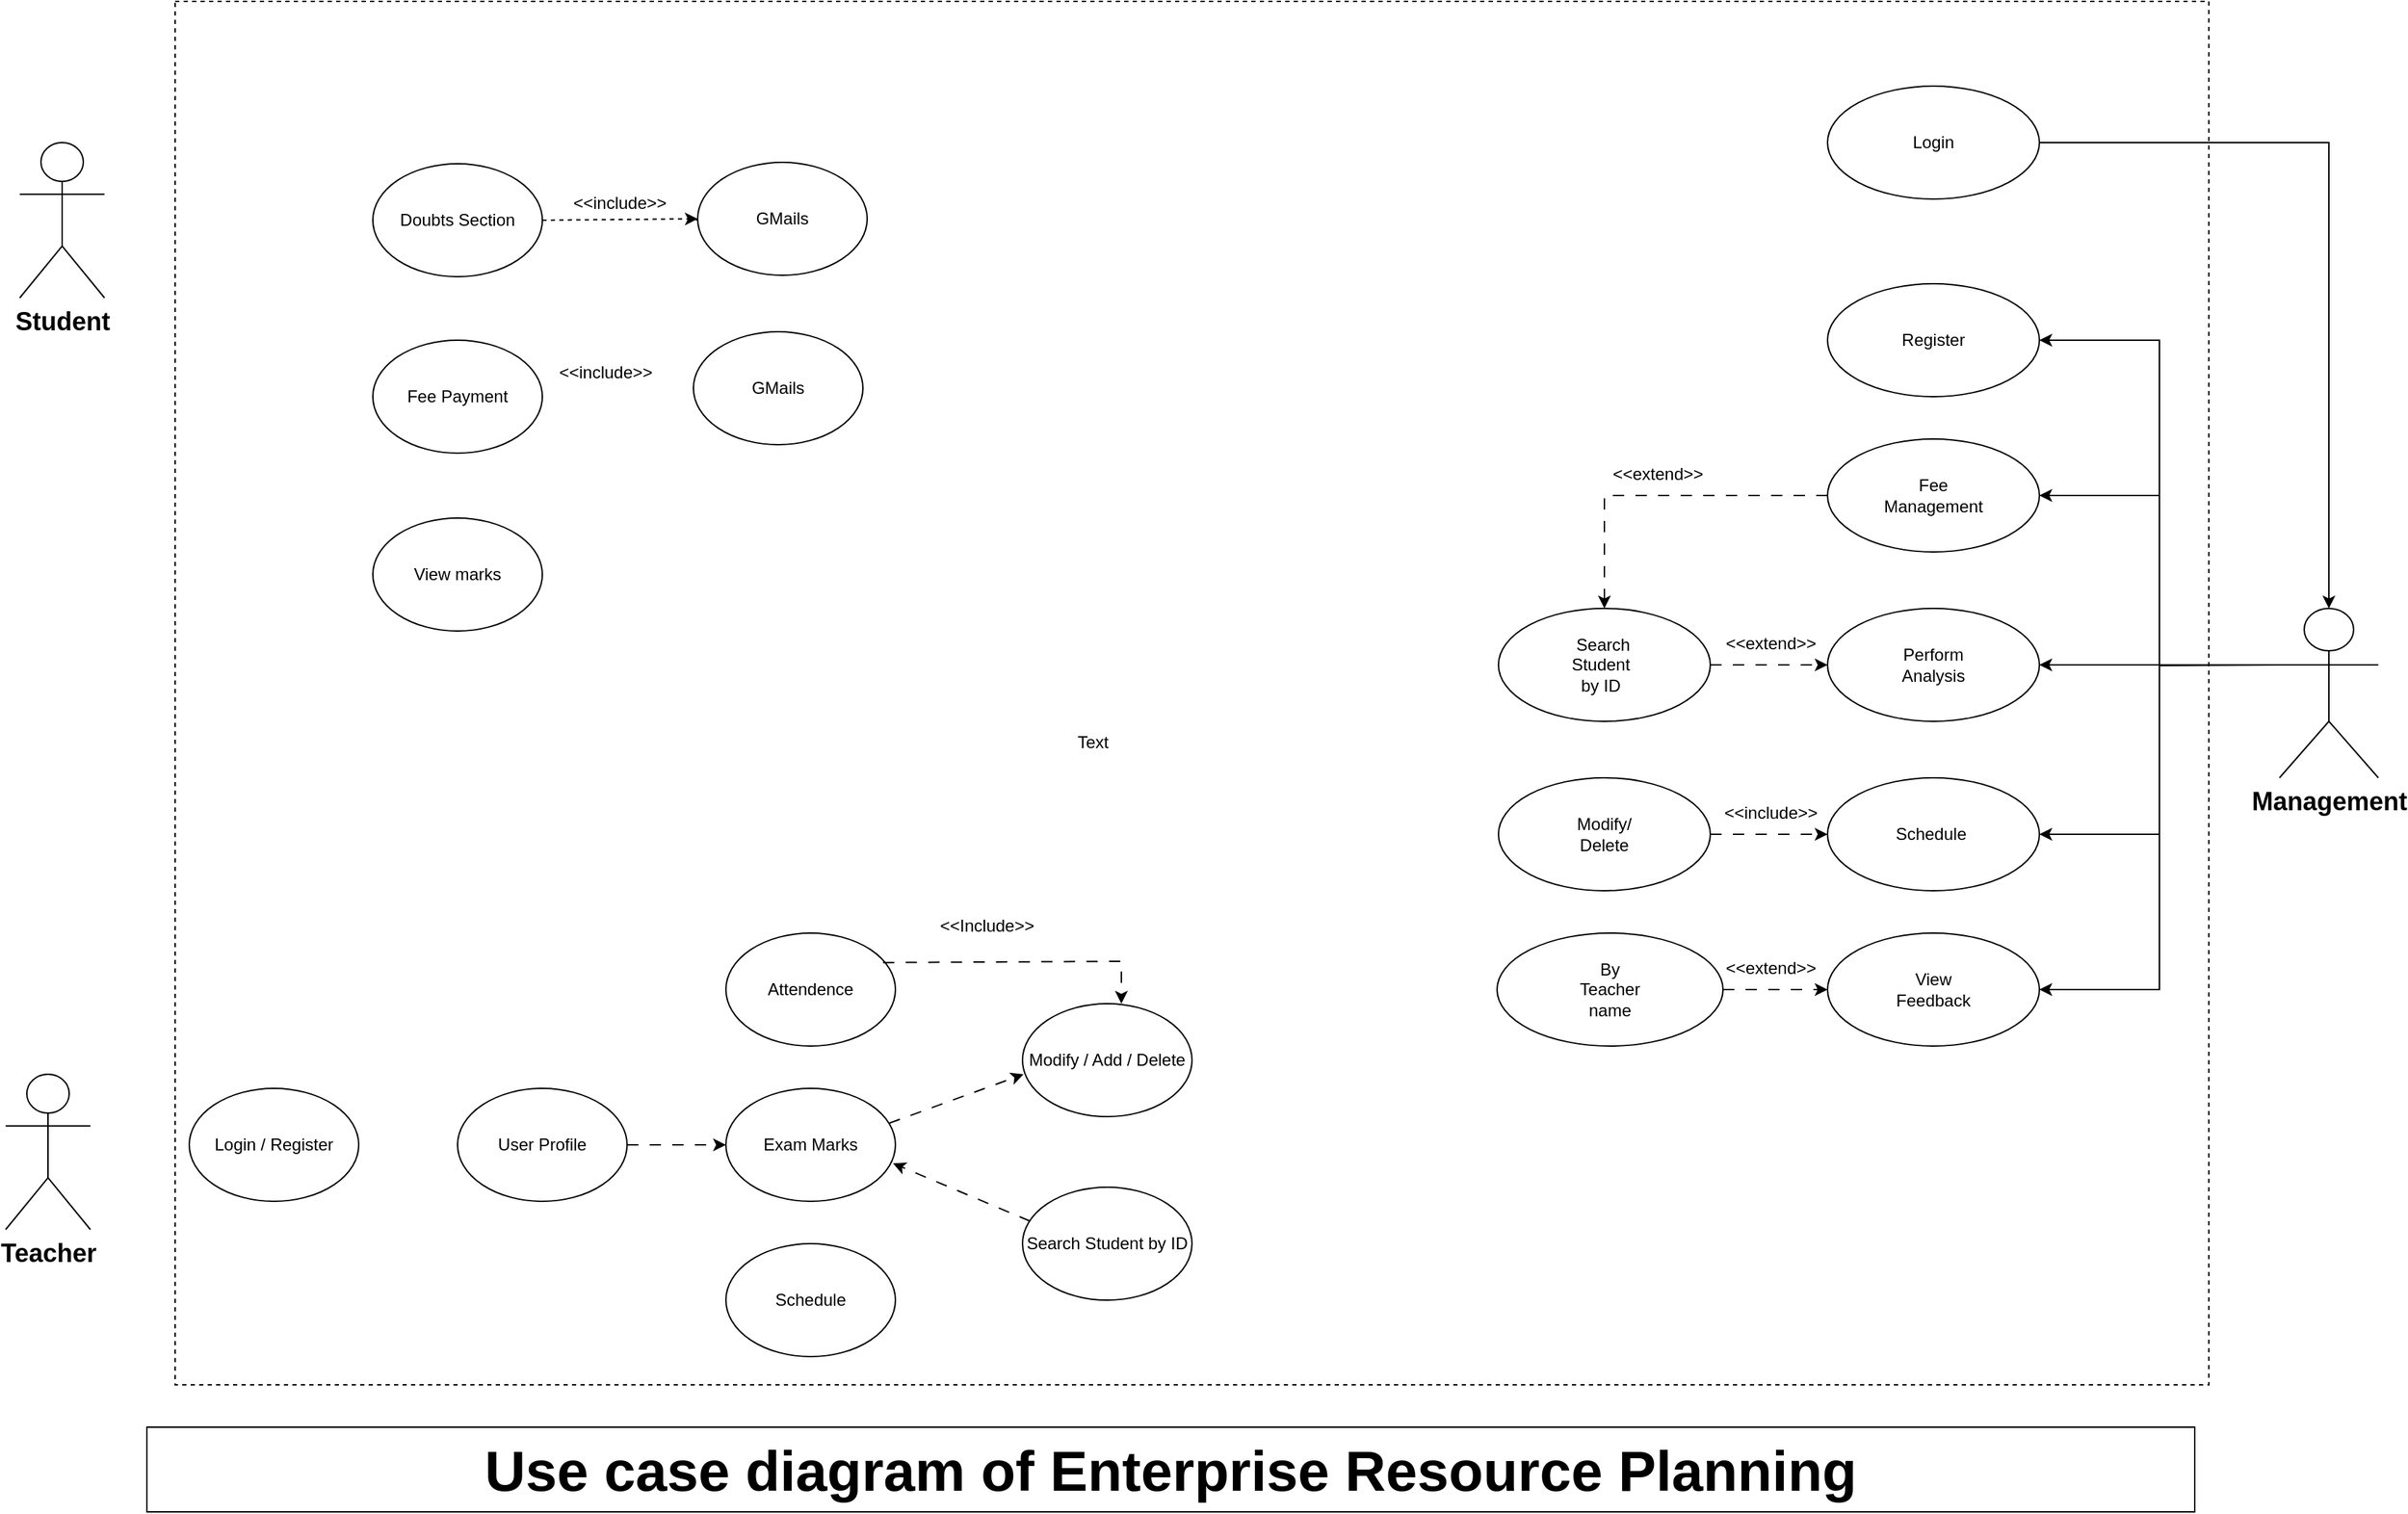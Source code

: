 <mxfile version="23.1.6" type="github">
  <diagram name="Page-1" id="929967ad-93f9-6ef4-fab6-5d389245f69c">
    <mxGraphModel dx="794" dy="446" grid="1" gridSize="10" guides="1" tooltips="1" connect="1" arrows="1" fold="1" page="1" pageScale="1.5" pageWidth="1169" pageHeight="826" background="none" math="0" shadow="0">
      <root>
        <mxCell id="0" style=";html=1;" />
        <mxCell id="1" style=";html=1;" parent="0" />
        <mxCell id="V-o6IrvXHarWNvLIRAWG-5" value="" style="rounded=0;whiteSpace=wrap;html=1;dashed=1;" parent="1" vertex="1">
          <mxGeometry x="170" y="140" width="1440" height="980" as="geometry" />
        </mxCell>
        <mxCell id="V-o6IrvXHarWNvLIRAWG-6" value="Use case diagram of Enterprise Resource Planning" style="rounded=0;whiteSpace=wrap;html=1;strokeColor=#000000;fontStyle=1;fontSize=40;" parent="1" vertex="1">
          <mxGeometry x="150" y="1150" width="1450" height="60" as="geometry" />
        </mxCell>
        <mxCell id="V-o6IrvXHarWNvLIRAWG-14" value="Student" style="shape=umlActor;verticalLabelPosition=bottom;verticalAlign=top;html=1;outlineConnect=0;fontStyle=1;labelBackgroundColor=none;fontSize=18;" parent="1" vertex="1">
          <mxGeometry x="60" y="240" width="60" height="110" as="geometry" />
        </mxCell>
        <mxCell id="V-o6IrvXHarWNvLIRAWG-15" value="Teacher" style="shape=umlActor;verticalLabelPosition=bottom;verticalAlign=top;html=1;outlineConnect=0;fontStyle=1;labelBackgroundColor=none;fontSize=18;" parent="1" vertex="1">
          <mxGeometry x="50" y="900" width="60" height="110" as="geometry" />
        </mxCell>
        <mxCell id="hBCHNtJs0A2A4W39Nb5m-16" style="edgeStyle=orthogonalEdgeStyle;rounded=0;orthogonalLoop=1;jettySize=auto;html=1;entryX=1;entryY=0.5;entryDx=0;entryDy=0;" edge="1" parent="1" target="hBCHNtJs0A2A4W39Nb5m-2">
          <mxGeometry relative="1" as="geometry">
            <mxPoint x="1660" y="610" as="sourcePoint" />
          </mxGeometry>
        </mxCell>
        <mxCell id="hBCHNtJs0A2A4W39Nb5m-18" style="edgeStyle=orthogonalEdgeStyle;rounded=0;orthogonalLoop=1;jettySize=auto;html=1;exitX=0;exitY=0.333;exitDx=0;exitDy=0;exitPerimeter=0;entryX=1;entryY=0.5;entryDx=0;entryDy=0;" edge="1" parent="1" source="V-o6IrvXHarWNvLIRAWG-17" target="hBCHNtJs0A2A4W39Nb5m-3">
          <mxGeometry relative="1" as="geometry" />
        </mxCell>
        <mxCell id="hBCHNtJs0A2A4W39Nb5m-19" style="edgeStyle=orthogonalEdgeStyle;rounded=0;orthogonalLoop=1;jettySize=auto;html=1;exitX=0;exitY=0.333;exitDx=0;exitDy=0;exitPerimeter=0;entryX=1;entryY=0.5;entryDx=0;entryDy=0;" edge="1" parent="1" source="V-o6IrvXHarWNvLIRAWG-17" target="hBCHNtJs0A2A4W39Nb5m-6">
          <mxGeometry relative="1" as="geometry" />
        </mxCell>
        <mxCell id="hBCHNtJs0A2A4W39Nb5m-20" style="edgeStyle=orthogonalEdgeStyle;rounded=0;orthogonalLoop=1;jettySize=auto;html=1;exitX=0;exitY=0.333;exitDx=0;exitDy=0;exitPerimeter=0;" edge="1" parent="1" source="V-o6IrvXHarWNvLIRAWG-17" target="hBCHNtJs0A2A4W39Nb5m-7">
          <mxGeometry relative="1" as="geometry" />
        </mxCell>
        <mxCell id="hBCHNtJs0A2A4W39Nb5m-21" style="edgeStyle=orthogonalEdgeStyle;rounded=0;orthogonalLoop=1;jettySize=auto;html=1;exitX=0;exitY=0.333;exitDx=0;exitDy=0;exitPerimeter=0;entryX=1;entryY=0.5;entryDx=0;entryDy=0;" edge="1" parent="1" source="V-o6IrvXHarWNvLIRAWG-17" target="hBCHNtJs0A2A4W39Nb5m-8">
          <mxGeometry relative="1" as="geometry" />
        </mxCell>
        <mxCell id="V-o6IrvXHarWNvLIRAWG-17" value="Management" style="shape=umlActor;verticalLabelPosition=bottom;verticalAlign=top;html=1;outlineConnect=0;fontSize=18;fontStyle=1" parent="1" vertex="1">
          <mxGeometry x="1660" y="570" width="70" height="120" as="geometry" />
        </mxCell>
        <mxCell id="hBCHNtJs0A2A4W39Nb5m-1" value="" style="ellipse;whiteSpace=wrap;html=1;" vertex="1" parent="1">
          <mxGeometry x="1340" y="200" width="150" height="80" as="geometry" />
        </mxCell>
        <mxCell id="V-o6IrvXHarWNvLIRAWG-18" value="Doubts Section" style="ellipse;whiteSpace=wrap;html=1;" parent="1" vertex="1">
          <mxGeometry x="310" y="255" width="120" height="80" as="geometry" />
        </mxCell>
        <mxCell id="hBCHNtJs0A2A4W39Nb5m-2" value="" style="ellipse;whiteSpace=wrap;html=1;" vertex="1" parent="1">
          <mxGeometry x="1340" y="340" width="150" height="80" as="geometry" />
        </mxCell>
        <mxCell id="hBCHNtJs0A2A4W39Nb5m-33" value="" style="edgeStyle=orthogonalEdgeStyle;rounded=0;orthogonalLoop=1;jettySize=auto;exitX=0;exitY=0.5;exitDx=0;exitDy=0;entryX=0.5;entryY=0;entryDx=0;entryDy=0;dashed=1;dashPattern=8 8;html=1;fontStyle=0" edge="1" parent="1" source="hBCHNtJs0A2A4W39Nb5m-3" target="hBCHNtJs0A2A4W39Nb5m-23">
          <mxGeometry relative="1" as="geometry" />
        </mxCell>
        <mxCell id="hBCHNtJs0A2A4W39Nb5m-3" value="" style="ellipse;whiteSpace=wrap;html=1;" vertex="1" parent="1">
          <mxGeometry x="1340" y="450" width="150" height="80" as="geometry" />
        </mxCell>
        <mxCell id="V-o6IrvXHarWNvLIRAWG-20" value="Login / Register" style="ellipse;whiteSpace=wrap;html=1;" parent="1" vertex="1">
          <mxGeometry x="180" y="910" width="120" height="80" as="geometry" />
        </mxCell>
        <mxCell id="jZamUbzunlKy1R4ZV1XB-1" value="Fee Payment" style="ellipse;whiteSpace=wrap;html=1;" vertex="1" parent="1">
          <mxGeometry x="310" y="380" width="120" height="80" as="geometry" />
        </mxCell>
        <mxCell id="hBCHNtJs0A2A4W39Nb5m-6" value="" style="ellipse;whiteSpace=wrap;html=1;" vertex="1" parent="1">
          <mxGeometry x="1340" y="570" width="150" height="80" as="geometry" />
        </mxCell>
        <mxCell id="nRynT5b67kiXr0Bfe8Td-11" style="edgeStyle=orthogonalEdgeStyle;rounded=0;orthogonalLoop=1;jettySize=auto;html=1;exitX=1;exitY=0.5;exitDx=0;exitDy=0;entryX=0;entryY=0.5;entryDx=0;entryDy=0;dashed=1;dashPattern=8 8;" edge="1" parent="1" source="V-o6IrvXHarWNvLIRAWG-21" target="V-o6IrvXHarWNvLIRAWG-23">
          <mxGeometry relative="1" as="geometry" />
        </mxCell>
        <mxCell id="jZamUbzunlKy1R4ZV1XB-2" value="View marks" style="ellipse;whiteSpace=wrap;html=1;" vertex="1" parent="1">
          <mxGeometry x="310" y="506" width="120" height="80" as="geometry" />
        </mxCell>
        <mxCell id="V-o6IrvXHarWNvLIRAWG-21" value="User Profile" style="ellipse;whiteSpace=wrap;html=1;" vertex="1" parent="1">
          <mxGeometry x="370" y="910" width="120" height="80" as="geometry" />
        </mxCell>
        <mxCell id="hBCHNtJs0A2A4W39Nb5m-7" value="" style="ellipse;whiteSpace=wrap;html=1;" vertex="1" parent="1">
          <mxGeometry x="1340" y="690" width="150" height="80" as="geometry" />
        </mxCell>
        <mxCell id="V-o6IrvXHarWNvLIRAWG-22" value="Attendence" style="ellipse;whiteSpace=wrap;html=1;" vertex="1" parent="1">
          <mxGeometry x="560" y="800" width="120" height="80" as="geometry" />
        </mxCell>
        <mxCell id="hBCHNtJs0A2A4W39Nb5m-8" value="" style="ellipse;whiteSpace=wrap;html=1;" vertex="1" parent="1">
          <mxGeometry x="1340" y="800" width="150" height="80" as="geometry" />
        </mxCell>
        <mxCell id="V-o6IrvXHarWNvLIRAWG-23" value="Exam Marks" style="ellipse;whiteSpace=wrap;html=1;" vertex="1" parent="1">
          <mxGeometry x="560" y="910" width="120" height="80" as="geometry" />
        </mxCell>
        <mxCell id="hBCHNtJs0A2A4W39Nb5m-9" value="Login" style="text;html=1;align=center;verticalAlign=middle;whiteSpace=wrap;rounded=0;" vertex="1" parent="1">
          <mxGeometry x="1385" y="225" width="60" height="30" as="geometry" />
        </mxCell>
        <mxCell id="V-o6IrvXHarWNvLIRAWG-24" value="Schedule" style="ellipse;whiteSpace=wrap;html=1;" vertex="1" parent="1">
          <mxGeometry x="560" y="1020" width="120" height="80" as="geometry" />
        </mxCell>
        <mxCell id="hBCHNtJs0A2A4W39Nb5m-10" value="Register" style="text;html=1;align=center;verticalAlign=middle;whiteSpace=wrap;rounded=0;" vertex="1" parent="1">
          <mxGeometry x="1385" y="365" width="60" height="30" as="geometry" />
        </mxCell>
        <mxCell id="hBCHNtJs0A2A4W39Nb5m-11" value="Fee Management" style="text;html=1;align=center;verticalAlign=middle;whiteSpace=wrap;rounded=0;" vertex="1" parent="1">
          <mxGeometry x="1385" y="475" width="60" height="30" as="geometry" />
        </mxCell>
        <mxCell id="hBCHNtJs0A2A4W39Nb5m-12" value="Perform Analysis" style="text;html=1;align=center;verticalAlign=middle;whiteSpace=wrap;rounded=0;" vertex="1" parent="1">
          <mxGeometry x="1385" y="595" width="60" height="30" as="geometry" />
        </mxCell>
        <mxCell id="hBCHNtJs0A2A4W39Nb5m-13" value="Schedule&lt;span style=&quot;white-space: pre;&quot;&gt;&#x9;&lt;/span&gt;" style="text;html=1;align=center;verticalAlign=middle;whiteSpace=wrap;rounded=0;" vertex="1" parent="1">
          <mxGeometry x="1385" y="715" width="60" height="30" as="geometry" />
        </mxCell>
        <mxCell id="hBCHNtJs0A2A4W39Nb5m-14" value="View Feedback" style="text;html=1;align=center;verticalAlign=middle;whiteSpace=wrap;rounded=0;" vertex="1" parent="1">
          <mxGeometry x="1385" y="825" width="60" height="30" as="geometry" />
        </mxCell>
        <mxCell id="nRynT5b67kiXr0Bfe8Td-1" value="Modify / Add / Delete" style="ellipse;whiteSpace=wrap;html=1;" vertex="1" parent="1">
          <mxGeometry x="770" y="850" width="120" height="80" as="geometry" />
        </mxCell>
        <mxCell id="hBCHNtJs0A2A4W39Nb5m-15" style="edgeStyle=orthogonalEdgeStyle;rounded=0;orthogonalLoop=1;jettySize=auto;html=1;exitX=1;exitY=0.5;exitDx=0;exitDy=0;entryX=0.5;entryY=0;entryDx=0;entryDy=0;entryPerimeter=0;" edge="1" parent="1" source="hBCHNtJs0A2A4W39Nb5m-1" target="V-o6IrvXHarWNvLIRAWG-17">
          <mxGeometry relative="1" as="geometry" />
        </mxCell>
        <mxCell id="nRynT5b67kiXr0Bfe8Td-2" value="Search Student by ID" style="ellipse;whiteSpace=wrap;html=1;" vertex="1" parent="1">
          <mxGeometry x="770" y="980" width="120" height="80" as="geometry" />
        </mxCell>
        <mxCell id="jZamUbzunlKy1R4ZV1XB-6" value="&amp;lt;&amp;lt;include&amp;gt;&amp;gt;" style="text;html=1;align=center;verticalAlign=middle;whiteSpace=wrap;rounded=0;" vertex="1" parent="1">
          <mxGeometry x="440" y="264" width="90" height="37" as="geometry" />
        </mxCell>
        <mxCell id="jZamUbzunlKy1R4ZV1XB-7" value="GMails" style="ellipse;whiteSpace=wrap;html=1;" vertex="1" parent="1">
          <mxGeometry x="540" y="254" width="120" height="80" as="geometry" />
        </mxCell>
        <mxCell id="jZamUbzunlKy1R4ZV1XB-9" value="" style="endArrow=none;dashed=1;html=1;rounded=0;" edge="1" parent="1">
          <mxGeometry width="50" height="50" relative="1" as="geometry">
            <mxPoint x="540" y="295" as="sourcePoint" />
            <mxPoint x="537.778" y="294.111" as="targetPoint" />
            <Array as="points" />
          </mxGeometry>
        </mxCell>
        <mxCell id="jZamUbzunlKy1R4ZV1XB-10" value="&amp;lt;&amp;lt;include&amp;gt;&amp;gt;" style="text;html=1;align=center;verticalAlign=middle;whiteSpace=wrap;rounded=0;" vertex="1" parent="1">
          <mxGeometry x="430" y="384" width="90" height="37" as="geometry" />
        </mxCell>
        <mxCell id="jZamUbzunlKy1R4ZV1XB-11" value="GMails" style="ellipse;whiteSpace=wrap;html=1;" vertex="1" parent="1">
          <mxGeometry x="537" y="374" width="120" height="80" as="geometry" />
        </mxCell>
        <mxCell id="jZamUbzunlKy1R4ZV1XB-15" value="" style="endArrow=classic;html=1;rounded=0;entryX=0;entryY=0.5;entryDx=0;entryDy=0;exitX=1;exitY=0.5;exitDx=0;exitDy=0;dashed=1;" edge="1" parent="1" source="V-o6IrvXHarWNvLIRAWG-18" target="jZamUbzunlKy1R4ZV1XB-7">
          <mxGeometry width="50" height="50" relative="1" as="geometry">
            <mxPoint x="430" y="300" as="sourcePoint" />
            <mxPoint x="480" y="250" as="targetPoint" />
          </mxGeometry>
        </mxCell>
        <mxCell id="nRynT5b67kiXr0Bfe8Td-7" value="Text" style="text;html=1;align=center;verticalAlign=middle;whiteSpace=wrap;rounded=0;" vertex="1" parent="1">
          <mxGeometry x="790" y="650" width="60" height="30" as="geometry" />
        </mxCell>
        <mxCell id="hBCHNtJs0A2A4W39Nb5m-38" style="edgeStyle=orthogonalEdgeStyle;rounded=0;orthogonalLoop=1;jettySize=auto;html=1;exitX=1;exitY=0.5;exitDx=0;exitDy=0;entryX=0;entryY=0.5;entryDx=0;entryDy=0;dashed=1;dashPattern=8 8;" edge="1" parent="1" source="hBCHNtJs0A2A4W39Nb5m-23" target="hBCHNtJs0A2A4W39Nb5m-6">
          <mxGeometry relative="1" as="geometry" />
        </mxCell>
        <mxCell id="nRynT5b67kiXr0Bfe8Td-12" value="" style="endArrow=classic;html=1;rounded=0;exitX=0.964;exitY=0.308;exitDx=0;exitDy=0;exitPerimeter=0;entryX=0.006;entryY=0.625;entryDx=0;entryDy=0;entryPerimeter=0;dashed=1;dashPattern=8 8;" edge="1" parent="1" source="V-o6IrvXHarWNvLIRAWG-23" target="nRynT5b67kiXr0Bfe8Td-1">
          <mxGeometry width="50" height="50" relative="1" as="geometry">
            <mxPoint x="820" y="870" as="sourcePoint" />
            <mxPoint x="870" y="820" as="targetPoint" />
            <Array as="points" />
          </mxGeometry>
        </mxCell>
        <mxCell id="hBCHNtJs0A2A4W39Nb5m-23" value="" style="ellipse;whiteSpace=wrap;html=1;" vertex="1" parent="1">
          <mxGeometry x="1107" y="570" width="150" height="80" as="geometry" />
        </mxCell>
        <mxCell id="nRynT5b67kiXr0Bfe8Td-13" value="" style="endArrow=classic;html=1;rounded=0;entryX=0.986;entryY=0.664;entryDx=0;entryDy=0;dashed=1;dashPattern=8 8;exitX=0.044;exitY=0.3;exitDx=0;exitDy=0;exitPerimeter=0;entryPerimeter=0;" edge="1" parent="1" source="nRynT5b67kiXr0Bfe8Td-2" target="V-o6IrvXHarWNvLIRAWG-23">
          <mxGeometry width="50" height="50" relative="1" as="geometry">
            <mxPoint x="686" y="945" as="sourcePoint" />
            <mxPoint x="781" y="910" as="targetPoint" />
            <Array as="points" />
          </mxGeometry>
        </mxCell>
        <mxCell id="nRynT5b67kiXr0Bfe8Td-14" value="" style="endArrow=classic;html=1;rounded=0;exitX=0.927;exitY=0.261;exitDx=0;exitDy=0;exitPerimeter=0;dashed=1;dashPattern=8 8;" edge="1" parent="1" source="V-o6IrvXHarWNvLIRAWG-22">
          <mxGeometry width="50" height="50" relative="1" as="geometry">
            <mxPoint x="820" y="870" as="sourcePoint" />
            <mxPoint x="840" y="850" as="targetPoint" />
            <Array as="points">
              <mxPoint x="840" y="820" />
            </Array>
          </mxGeometry>
        </mxCell>
        <mxCell id="hBCHNtJs0A2A4W39Nb5m-24" value="&amp;nbsp;Search Student by ID" style="text;html=1;align=center;verticalAlign=middle;whiteSpace=wrap;rounded=0;" vertex="1" parent="1">
          <mxGeometry x="1152" y="595" width="55" height="30" as="geometry" />
        </mxCell>
        <mxCell id="nRynT5b67kiXr0Bfe8Td-15" value="&amp;lt;&amp;lt;Include&amp;gt;&amp;gt;" style="text;html=1;align=center;verticalAlign=middle;whiteSpace=wrap;rounded=0;" vertex="1" parent="1">
          <mxGeometry x="710" y="780" width="70" height="30" as="geometry" />
        </mxCell>
        <mxCell id="hBCHNtJs0A2A4W39Nb5m-37" style="edgeStyle=orthogonalEdgeStyle;rounded=0;orthogonalLoop=1;jettySize=auto;html=1;exitX=1;exitY=0.5;exitDx=0;exitDy=0;entryX=0;entryY=0.5;entryDx=0;entryDy=0;dashed=1;dashPattern=8 8;" edge="1" parent="1" source="hBCHNtJs0A2A4W39Nb5m-25" target="hBCHNtJs0A2A4W39Nb5m-7">
          <mxGeometry relative="1" as="geometry" />
        </mxCell>
        <mxCell id="hBCHNtJs0A2A4W39Nb5m-25" value="" style="ellipse;whiteSpace=wrap;html=1;" vertex="1" parent="1">
          <mxGeometry x="1107" y="690" width="150" height="80" as="geometry" />
        </mxCell>
        <mxCell id="hBCHNtJs0A2A4W39Nb5m-26" value="Modify/&lt;br&gt;Delete" style="text;html=1;align=center;verticalAlign=middle;whiteSpace=wrap;rounded=0;" vertex="1" parent="1">
          <mxGeometry x="1152" y="715" width="60" height="30" as="geometry" />
        </mxCell>
        <mxCell id="hBCHNtJs0A2A4W39Nb5m-40" style="edgeStyle=orthogonalEdgeStyle;rounded=0;orthogonalLoop=1;jettySize=auto;html=1;exitX=1;exitY=0.5;exitDx=0;exitDy=0;entryX=0;entryY=0.5;entryDx=0;entryDy=0;dashed=1;dashPattern=8 8;" edge="1" parent="1" source="hBCHNtJs0A2A4W39Nb5m-27" target="hBCHNtJs0A2A4W39Nb5m-8">
          <mxGeometry relative="1" as="geometry" />
        </mxCell>
        <mxCell id="hBCHNtJs0A2A4W39Nb5m-27" value="" style="ellipse;whiteSpace=wrap;html=1;" vertex="1" parent="1">
          <mxGeometry x="1106" y="800" width="160" height="80" as="geometry" />
        </mxCell>
        <mxCell id="hBCHNtJs0A2A4W39Nb5m-28" value="By Teacher name" style="text;html=1;align=center;verticalAlign=middle;whiteSpace=wrap;rounded=0;" vertex="1" parent="1">
          <mxGeometry x="1156" y="825" width="60" height="30" as="geometry" />
        </mxCell>
        <mxCell id="hBCHNtJs0A2A4W39Nb5m-29" style="edgeStyle=orthogonalEdgeStyle;rounded=0;orthogonalLoop=1;jettySize=auto;html=1;exitX=0.5;exitY=1;exitDx=0;exitDy=0;" edge="1" parent="1" source="hBCHNtJs0A2A4W39Nb5m-28" target="hBCHNtJs0A2A4W39Nb5m-28">
          <mxGeometry relative="1" as="geometry" />
        </mxCell>
        <mxCell id="hBCHNtJs0A2A4W39Nb5m-34" value="&amp;lt;&amp;lt;extend&amp;gt;&amp;gt;" style="text;html=1;align=center;verticalAlign=middle;whiteSpace=wrap;rounded=0;" vertex="1" parent="1">
          <mxGeometry x="1190" y="460" width="60" height="30" as="geometry" />
        </mxCell>
        <mxCell id="hBCHNtJs0A2A4W39Nb5m-36" value="&amp;lt;&amp;lt;extend&amp;gt;&amp;gt;" style="text;html=1;align=center;verticalAlign=middle;whiteSpace=wrap;rounded=0;" vertex="1" parent="1">
          <mxGeometry x="1270" y="580" width="60" height="30" as="geometry" />
        </mxCell>
        <mxCell id="hBCHNtJs0A2A4W39Nb5m-39" value="&amp;lt;&amp;lt;include&amp;gt;&amp;gt;" style="text;html=1;align=center;verticalAlign=middle;whiteSpace=wrap;rounded=0;" vertex="1" parent="1">
          <mxGeometry x="1270" y="700" width="60" height="30" as="geometry" />
        </mxCell>
        <mxCell id="hBCHNtJs0A2A4W39Nb5m-41" value="&amp;lt;&amp;lt;extend&amp;gt;&amp;gt;" style="text;html=1;align=center;verticalAlign=middle;whiteSpace=wrap;rounded=0;" vertex="1" parent="1">
          <mxGeometry x="1270" y="810" width="60" height="30" as="geometry" />
        </mxCell>
      </root>
    </mxGraphModel>
  </diagram>
</mxfile>
